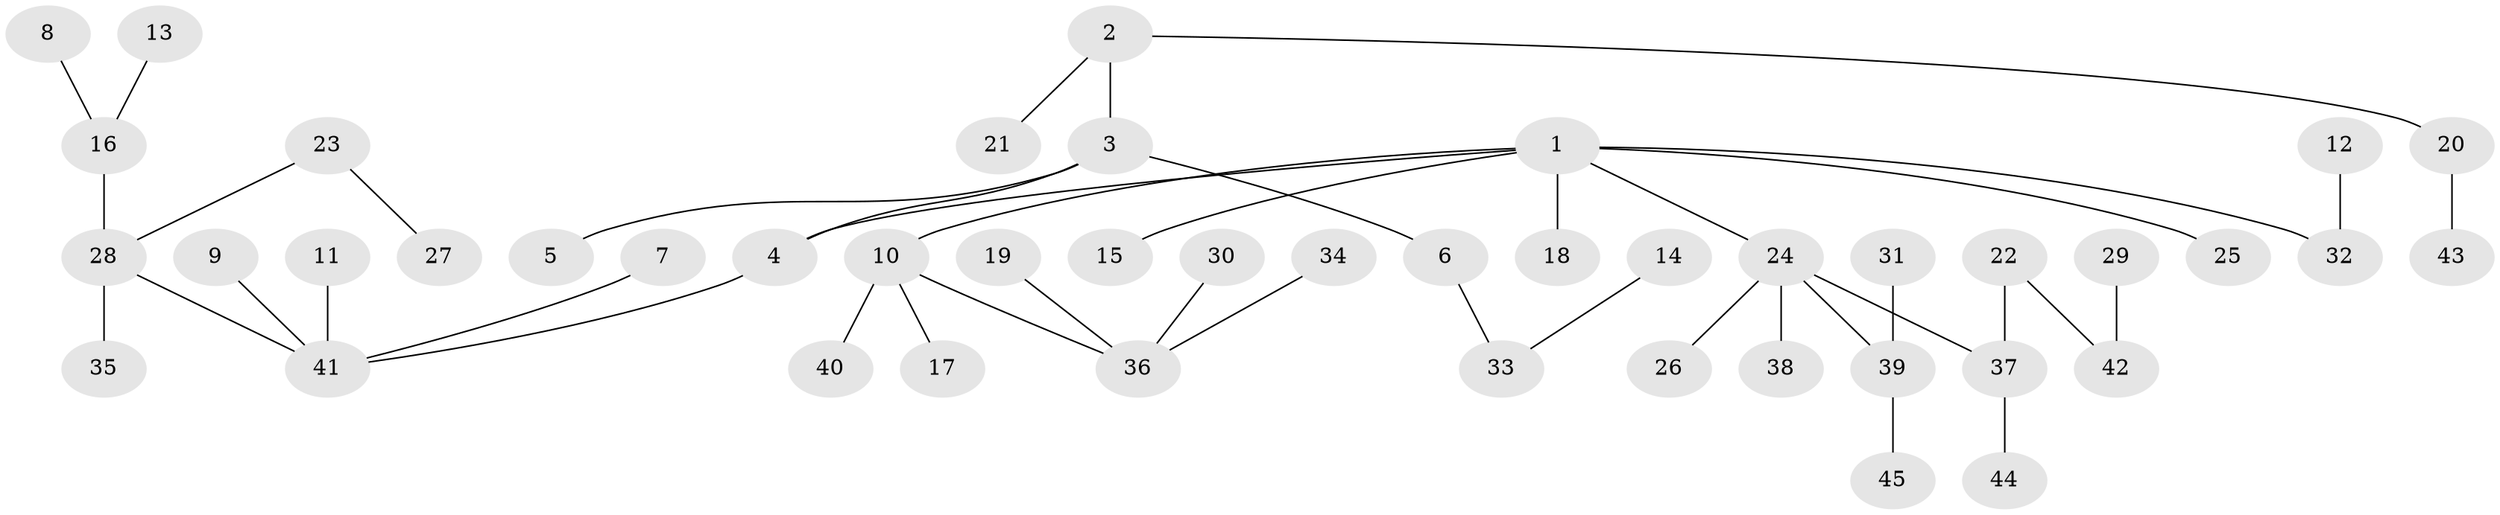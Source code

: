 // original degree distribution, {4: 0.12222222222222222, 5: 0.03333333333333333, 3: 0.14444444444444443, 1: 0.5111111111111111, 2: 0.18888888888888888}
// Generated by graph-tools (version 1.1) at 2025/26/03/09/25 03:26:29]
// undirected, 45 vertices, 44 edges
graph export_dot {
graph [start="1"]
  node [color=gray90,style=filled];
  1;
  2;
  3;
  4;
  5;
  6;
  7;
  8;
  9;
  10;
  11;
  12;
  13;
  14;
  15;
  16;
  17;
  18;
  19;
  20;
  21;
  22;
  23;
  24;
  25;
  26;
  27;
  28;
  29;
  30;
  31;
  32;
  33;
  34;
  35;
  36;
  37;
  38;
  39;
  40;
  41;
  42;
  43;
  44;
  45;
  1 -- 4 [weight=1.0];
  1 -- 10 [weight=1.0];
  1 -- 15 [weight=1.0];
  1 -- 18 [weight=1.0];
  1 -- 24 [weight=1.0];
  1 -- 25 [weight=1.0];
  1 -- 32 [weight=1.0];
  2 -- 3 [weight=1.0];
  2 -- 20 [weight=1.0];
  2 -- 21 [weight=1.0];
  3 -- 4 [weight=1.0];
  3 -- 5 [weight=1.0];
  3 -- 6 [weight=1.0];
  4 -- 41 [weight=1.0];
  6 -- 33 [weight=1.0];
  7 -- 41 [weight=1.0];
  8 -- 16 [weight=1.0];
  9 -- 41 [weight=1.0];
  10 -- 17 [weight=1.0];
  10 -- 36 [weight=1.0];
  10 -- 40 [weight=1.0];
  11 -- 41 [weight=1.0];
  12 -- 32 [weight=1.0];
  13 -- 16 [weight=1.0];
  14 -- 33 [weight=1.0];
  16 -- 28 [weight=1.0];
  19 -- 36 [weight=1.0];
  20 -- 43 [weight=1.0];
  22 -- 37 [weight=1.0];
  22 -- 42 [weight=1.0];
  23 -- 27 [weight=1.0];
  23 -- 28 [weight=1.0];
  24 -- 26 [weight=1.0];
  24 -- 37 [weight=1.0];
  24 -- 38 [weight=1.0];
  24 -- 39 [weight=1.0];
  28 -- 35 [weight=1.0];
  28 -- 41 [weight=1.0];
  29 -- 42 [weight=1.0];
  30 -- 36 [weight=1.0];
  31 -- 39 [weight=1.0];
  34 -- 36 [weight=1.0];
  37 -- 44 [weight=1.0];
  39 -- 45 [weight=1.0];
}
